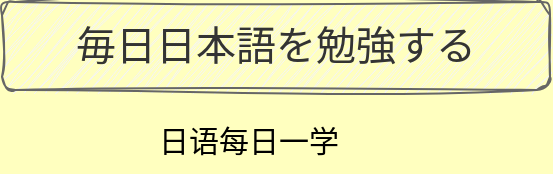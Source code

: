 <mxfile version="21.3.8" type="github">
  <diagram name="第 1 页" id="RE2z-qrUEHWpGrGB8Btz">
    <mxGraphModel dx="1834" dy="1212" grid="0" gridSize="10" guides="1" tooltips="1" connect="1" arrows="1" fold="1" page="0" pageScale="1" pageWidth="1169" pageHeight="827" background="#ffffbf" math="0" shadow="0">
      <root>
        <object label="" id="0">
          <mxCell />
        </object>
        <mxCell id="1" parent="0" />
        <mxCell id="s05M5JgtSvxT8I7wO1dK-3" value="毎日日本語を勉強する" style="rounded=1;whiteSpace=wrap;html=1;sketch=1;hachureGap=4;jiggle=2;curveFitting=1;fontFamily=Architects Daughter;fontSource=https%3A%2F%2Ffonts.googleapis.com%2Fcss%3Ffamily%3DArchitects%2BDaughter;fontSize=20;fillColor=#f5f5f5;strokeColor=#666666;fontColor=#333333;" vertex="1" parent="1">
          <mxGeometry x="-25" y="-225" width="274" height="44" as="geometry" />
        </mxCell>
        <mxCell id="s05M5JgtSvxT8I7wO1dK-4" value="日语每日一学" style="text;html=1;align=center;verticalAlign=middle;resizable=0;points=[];autosize=1;strokeColor=none;fillColor=none;fontSize=15;fontFamily=Architects Daughter;" vertex="1" parent="1">
          <mxGeometry x="44" y="-170" width="108" height="30" as="geometry" />
        </mxCell>
      </root>
    </mxGraphModel>
  </diagram>
</mxfile>
